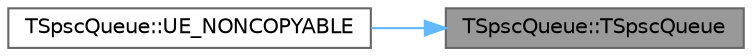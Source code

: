 digraph "TSpscQueue::TSpscQueue"
{
 // INTERACTIVE_SVG=YES
 // LATEX_PDF_SIZE
  bgcolor="transparent";
  edge [fontname=Helvetica,fontsize=10,labelfontname=Helvetica,labelfontsize=10];
  node [fontname=Helvetica,fontsize=10,shape=box,height=0.2,width=0.4];
  rankdir="RL";
  Node1 [id="Node000001",label="TSpscQueue::TSpscQueue",height=0.2,width=0.4,color="gray40", fillcolor="grey60", style="filled", fontcolor="black",tooltip=" "];
  Node1 -> Node2 [id="edge1_Node000001_Node000002",dir="back",color="steelblue1",style="solid",tooltip=" "];
  Node2 [id="Node000002",label="TSpscQueue::UE_NONCOPYABLE",height=0.2,width=0.4,color="grey40", fillcolor="white", style="filled",URL="$df/ddd/classTSpscQueue.html#a08243c9f5c94a0e4efe0f479bea705f2",tooltip=" "];
}
